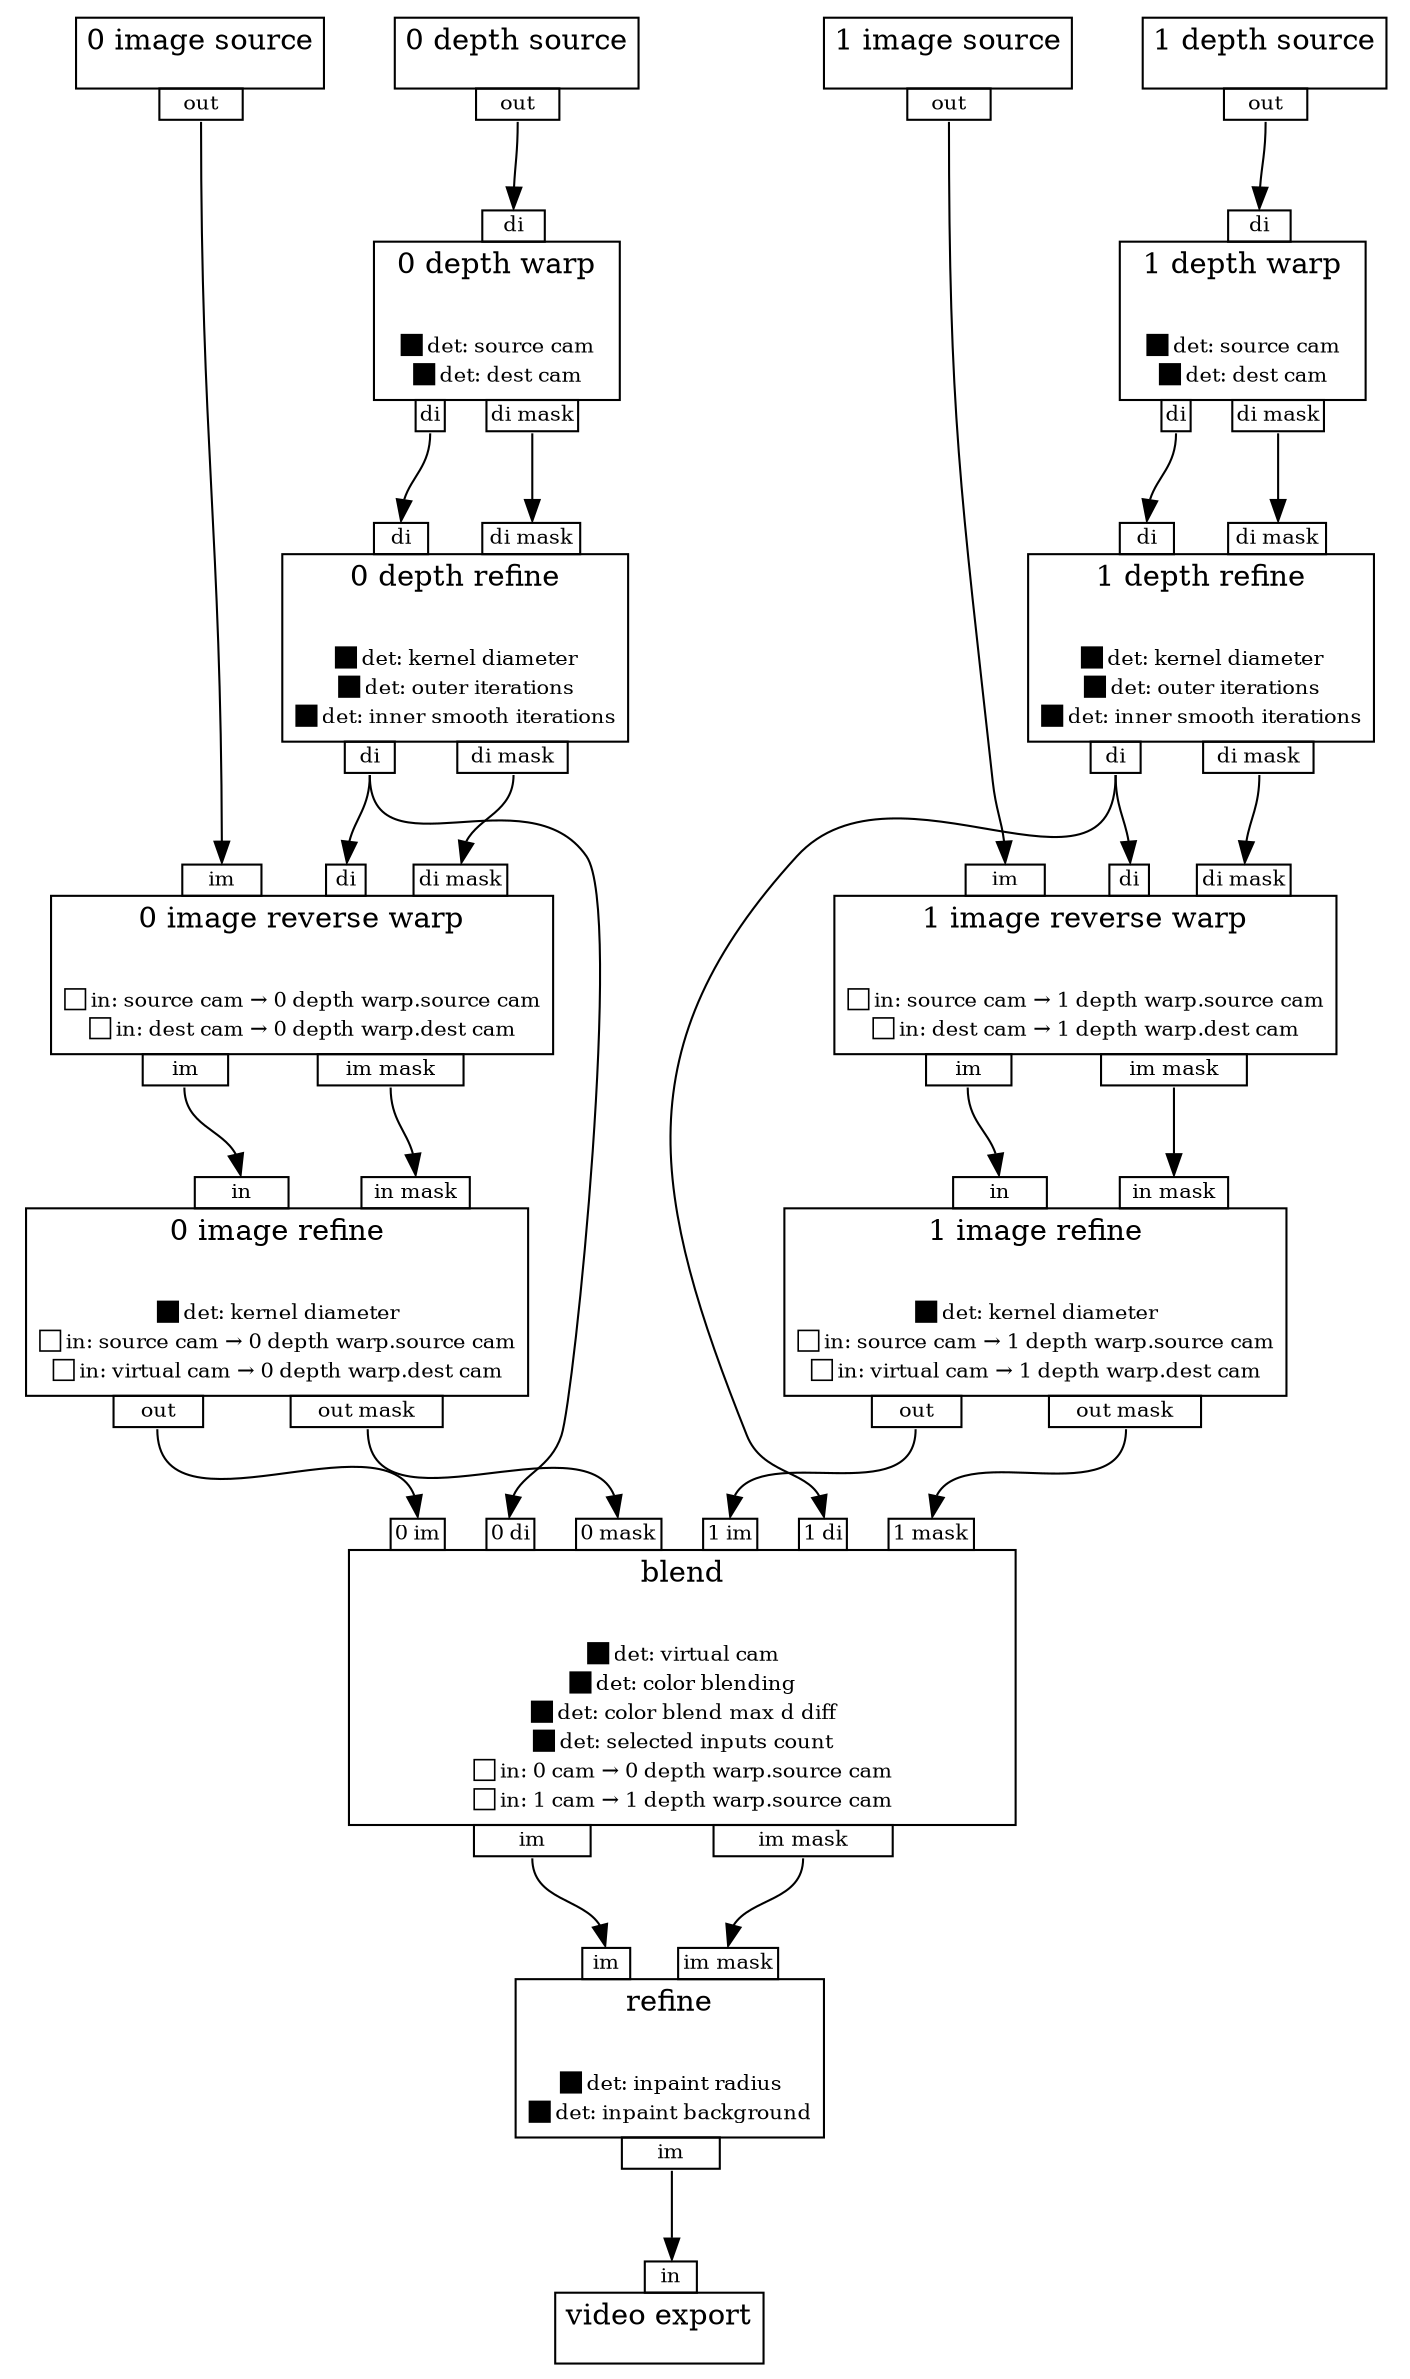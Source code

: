 digraph G{
	rankdir=TB
	filter0 [shape=plaintext label=<
<TABLE BORDER="0" CELLBORDER="0" CELLSPACING="0" CELLPADDING="0"><TR><TD WIDTH="20"></TD><TD BORDER="1" CELLPADDING="1" PORT="in1"><FONT POINT-SIZE="10">0 im</FONT></TD><TD WIDTH="20"></TD><TD BORDER="1" CELLPADDING="1" PORT="in2"><FONT POINT-SIZE="10">0 di</FONT></TD><TD WIDTH="20"></TD><TD BORDER="1" CELLPADDING="1" PORT="in3"><FONT POINT-SIZE="10">0 mask</FONT></TD><TD WIDTH="20"></TD><TD BORDER="1" CELLPADDING="1" PORT="in4"><FONT POINT-SIZE="10">1 im</FONT></TD><TD WIDTH="20"></TD><TD BORDER="1" CELLPADDING="1" PORT="in5"><FONT POINT-SIZE="10">1 di</FONT></TD><TD WIDTH="20"></TD><TD BORDER="1" CELLPADDING="1" PORT="in6"><FONT POINT-SIZE="10">1 mask</FONT></TD><TD WIDTH="20"></TD></TR><TR><TD COLSPAN="13" BORDER="1" CELLPADDING="4">blend<BR/><FONT POINT-SIZE="10">&nbsp;</FONT><BR/><BR/>&#x25A0;<FONT POINT-SIZE="10">det: virtual cam</FONT><BR/>&#x25A0;<FONT POINT-SIZE="10">det: color blending</FONT><BR/>&#x25A0;<FONT POINT-SIZE="10">det: color blend max d diff</FONT><BR/>&#x25A0;<FONT POINT-SIZE="10">det: selected inputs count</FONT><BR/>&#x25A1;<FONT POINT-SIZE="10">in: 0 cam &#x2192; 0 depth warp.source cam</FONT><BR/>&#x25A1;<FONT POINT-SIZE="10">in: 1 cam &#x2192; 1 depth warp.source cam</FONT><BR/></TD></TR><TR><TD COLSPAN="13" BORDER="0"><TABLE BORDER="0" CELLBORDER="0" CELLSPACING="0" CELLPADDING="0"><TR><TD WIDTH="20"></TD><TD BORDER="1" CELLPADDING="1" PORT="out7"><FONT POINT-SIZE="10">im</FONT></TD><TD WIDTH="20"></TD><TD BORDER="1" CELLPADDING="1" PORT="out8"><FONT POINT-SIZE="10">im mask</FONT></TD><TD WIDTH="20"></TD></TR></TABLE></TD></TR></TABLE>
>];
	filter9 [shape=plaintext label=<
<TABLE BORDER="0" CELLBORDER="0" CELLSPACING="0" CELLPADDING="0"><TR><TD COLSPAN="1" BORDER="1" CELLPADDING="4">0 image source<BR/><FONT POINT-SIZE="10">&nbsp;</FONT></TD></TR><TR><TD COLSPAN="1" BORDER="0"><TABLE BORDER="0" CELLBORDER="0" CELLSPACING="0" CELLPADDING="0"><TR><TD WIDTH="20"></TD><TD BORDER="1" CELLPADDING="1" PORT="out10"><FONT POINT-SIZE="10">out</FONT></TD><TD WIDTH="20"></TD></TR></TABLE></TD></TR></TABLE>
>];
	filter11 [shape=plaintext label=<
<TABLE BORDER="0" CELLBORDER="0" CELLSPACING="0" CELLPADDING="0"><TR><TD COLSPAN="1" BORDER="1" CELLPADDING="4">0 depth source<BR/><FONT POINT-SIZE="10">&nbsp;</FONT></TD></TR><TR><TD COLSPAN="1" BORDER="0"><TABLE BORDER="0" CELLBORDER="0" CELLSPACING="0" CELLPADDING="0"><TR><TD WIDTH="20"></TD><TD BORDER="1" CELLPADDING="1" PORT="out12"><FONT POINT-SIZE="10">out</FONT></TD><TD WIDTH="20"></TD></TR></TABLE></TD></TR></TABLE>
>];
	filter13 [shape=plaintext label=<
<TABLE BORDER="0" CELLBORDER="0" CELLSPACING="0" CELLPADDING="0"><TR><TD WIDTH="20"></TD><TD BORDER="1" CELLPADDING="1" PORT="in14"><FONT POINT-SIZE="10">di</FONT></TD><TD WIDTH="20"></TD></TR><TR><TD COLSPAN="3" BORDER="1" CELLPADDING="4">0 depth warp<BR/><FONT POINT-SIZE="10">&nbsp;</FONT><BR/><BR/>&#x25A0;<FONT POINT-SIZE="10">det: source cam</FONT><BR/>&#x25A0;<FONT POINT-SIZE="10">det: dest cam</FONT><BR/></TD></TR><TR><TD COLSPAN="3" BORDER="0"><TABLE BORDER="0" CELLBORDER="0" CELLSPACING="0" CELLPADDING="0"><TR><TD WIDTH="20"></TD><TD BORDER="1" CELLPADDING="1" PORT="out15"><FONT POINT-SIZE="10">di</FONT></TD><TD WIDTH="20"></TD><TD BORDER="1" CELLPADDING="1" PORT="out16"><FONT POINT-SIZE="10">di mask</FONT></TD><TD WIDTH="20"></TD></TR></TABLE></TD></TR></TABLE>
>];
	filter17 [shape=plaintext label=<
<TABLE BORDER="0" CELLBORDER="0" CELLSPACING="0" CELLPADDING="0"><TR><TD WIDTH="20"></TD><TD BORDER="1" CELLPADDING="1" PORT="in18"><FONT POINT-SIZE="10">di</FONT></TD><TD WIDTH="20"></TD><TD BORDER="1" CELLPADDING="1" PORT="in19"><FONT POINT-SIZE="10">di mask</FONT></TD><TD WIDTH="20"></TD></TR><TR><TD COLSPAN="5" BORDER="1" CELLPADDING="4">0 depth refine<BR/><FONT POINT-SIZE="10">&nbsp;</FONT><BR/><BR/>&#x25A0;<FONT POINT-SIZE="10">det: kernel diameter</FONT><BR/>&#x25A0;<FONT POINT-SIZE="10">det: outer iterations</FONT><BR/>&#x25A0;<FONT POINT-SIZE="10">det: inner smooth iterations</FONT><BR/></TD></TR><TR><TD COLSPAN="5" BORDER="0"><TABLE BORDER="0" CELLBORDER="0" CELLSPACING="0" CELLPADDING="0"><TR><TD WIDTH="20"></TD><TD BORDER="1" CELLPADDING="1" PORT="out20"><FONT POINT-SIZE="10">di</FONT></TD><TD WIDTH="20"></TD><TD BORDER="1" CELLPADDING="1" PORT="out21"><FONT POINT-SIZE="10">di mask</FONT></TD><TD WIDTH="20"></TD></TR></TABLE></TD></TR></TABLE>
>];
	filter22 [shape=plaintext label=<
<TABLE BORDER="0" CELLBORDER="0" CELLSPACING="0" CELLPADDING="0"><TR><TD WIDTH="20"></TD><TD BORDER="1" CELLPADDING="1" PORT="in23"><FONT POINT-SIZE="10">im</FONT></TD><TD WIDTH="20"></TD><TD BORDER="1" CELLPADDING="1" PORT="in24"><FONT POINT-SIZE="10">di</FONT></TD><TD WIDTH="20"></TD><TD BORDER="1" CELLPADDING="1" PORT="in25"><FONT POINT-SIZE="10">di mask</FONT></TD><TD WIDTH="20"></TD></TR><TR><TD COLSPAN="7" BORDER="1" CELLPADDING="4">0 image reverse warp<BR/><FONT POINT-SIZE="10">&nbsp;</FONT><BR/><BR/>&#x25A1;<FONT POINT-SIZE="10">in: source cam &#x2192; 0 depth warp.source cam</FONT><BR/>&#x25A1;<FONT POINT-SIZE="10">in: dest cam &#x2192; 0 depth warp.dest cam</FONT><BR/></TD></TR><TR><TD COLSPAN="7" BORDER="0"><TABLE BORDER="0" CELLBORDER="0" CELLSPACING="0" CELLPADDING="0"><TR><TD WIDTH="20"></TD><TD BORDER="1" CELLPADDING="1" PORT="out26"><FONT POINT-SIZE="10">im</FONT></TD><TD WIDTH="20"></TD><TD BORDER="1" CELLPADDING="1" PORT="out27"><FONT POINT-SIZE="10">im mask</FONT></TD><TD WIDTH="20"></TD></TR></TABLE></TD></TR></TABLE>
>];
	filter28 [shape=plaintext label=<
<TABLE BORDER="0" CELLBORDER="0" CELLSPACING="0" CELLPADDING="0"><TR><TD WIDTH="20"></TD><TD BORDER="1" CELLPADDING="1" PORT="in29"><FONT POINT-SIZE="10">in</FONT></TD><TD WIDTH="20"></TD><TD BORDER="1" CELLPADDING="1" PORT="in30"><FONT POINT-SIZE="10">in mask</FONT></TD><TD WIDTH="20"></TD></TR><TR><TD COLSPAN="5" BORDER="1" CELLPADDING="4">0 image refine<BR/><FONT POINT-SIZE="10">&nbsp;</FONT><BR/><BR/>&#x25A0;<FONT POINT-SIZE="10">det: kernel diameter</FONT><BR/>&#x25A1;<FONT POINT-SIZE="10">in: source cam &#x2192; 0 depth warp.source cam</FONT><BR/>&#x25A1;<FONT POINT-SIZE="10">in: virtual cam &#x2192; 0 depth warp.dest cam</FONT><BR/></TD></TR><TR><TD COLSPAN="5" BORDER="0"><TABLE BORDER="0" CELLBORDER="0" CELLSPACING="0" CELLPADDING="0"><TR><TD WIDTH="20"></TD><TD BORDER="1" CELLPADDING="1" PORT="out31"><FONT POINT-SIZE="10">out</FONT></TD><TD WIDTH="20"></TD><TD BORDER="1" CELLPADDING="1" PORT="out32"><FONT POINT-SIZE="10">out mask</FONT></TD><TD WIDTH="20"></TD></TR></TABLE></TD></TR></TABLE>
>];
	filter33 [shape=plaintext label=<
<TABLE BORDER="0" CELLBORDER="0" CELLSPACING="0" CELLPADDING="0"><TR><TD COLSPAN="1" BORDER="1" CELLPADDING="4">1 image source<BR/><FONT POINT-SIZE="10">&nbsp;</FONT></TD></TR><TR><TD COLSPAN="1" BORDER="0"><TABLE BORDER="0" CELLBORDER="0" CELLSPACING="0" CELLPADDING="0"><TR><TD WIDTH="20"></TD><TD BORDER="1" CELLPADDING="1" PORT="out34"><FONT POINT-SIZE="10">out</FONT></TD><TD WIDTH="20"></TD></TR></TABLE></TD></TR></TABLE>
>];
	filter35 [shape=plaintext label=<
<TABLE BORDER="0" CELLBORDER="0" CELLSPACING="0" CELLPADDING="0"><TR><TD COLSPAN="1" BORDER="1" CELLPADDING="4">1 depth source<BR/><FONT POINT-SIZE="10">&nbsp;</FONT></TD></TR><TR><TD COLSPAN="1" BORDER="0"><TABLE BORDER="0" CELLBORDER="0" CELLSPACING="0" CELLPADDING="0"><TR><TD WIDTH="20"></TD><TD BORDER="1" CELLPADDING="1" PORT="out36"><FONT POINT-SIZE="10">out</FONT></TD><TD WIDTH="20"></TD></TR></TABLE></TD></TR></TABLE>
>];
	filter37 [shape=plaintext label=<
<TABLE BORDER="0" CELLBORDER="0" CELLSPACING="0" CELLPADDING="0"><TR><TD WIDTH="20"></TD><TD BORDER="1" CELLPADDING="1" PORT="in38"><FONT POINT-SIZE="10">di</FONT></TD><TD WIDTH="20"></TD></TR><TR><TD COLSPAN="3" BORDER="1" CELLPADDING="4">1 depth warp<BR/><FONT POINT-SIZE="10">&nbsp;</FONT><BR/><BR/>&#x25A0;<FONT POINT-SIZE="10">det: source cam</FONT><BR/>&#x25A0;<FONT POINT-SIZE="10">det: dest cam</FONT><BR/></TD></TR><TR><TD COLSPAN="3" BORDER="0"><TABLE BORDER="0" CELLBORDER="0" CELLSPACING="0" CELLPADDING="0"><TR><TD WIDTH="20"></TD><TD BORDER="1" CELLPADDING="1" PORT="out39"><FONT POINT-SIZE="10">di</FONT></TD><TD WIDTH="20"></TD><TD BORDER="1" CELLPADDING="1" PORT="out40"><FONT POINT-SIZE="10">di mask</FONT></TD><TD WIDTH="20"></TD></TR></TABLE></TD></TR></TABLE>
>];
	filter41 [shape=plaintext label=<
<TABLE BORDER="0" CELLBORDER="0" CELLSPACING="0" CELLPADDING="0"><TR><TD WIDTH="20"></TD><TD BORDER="1" CELLPADDING="1" PORT="in42"><FONT POINT-SIZE="10">di</FONT></TD><TD WIDTH="20"></TD><TD BORDER="1" CELLPADDING="1" PORT="in43"><FONT POINT-SIZE="10">di mask</FONT></TD><TD WIDTH="20"></TD></TR><TR><TD COLSPAN="5" BORDER="1" CELLPADDING="4">1 depth refine<BR/><FONT POINT-SIZE="10">&nbsp;</FONT><BR/><BR/>&#x25A0;<FONT POINT-SIZE="10">det: kernel diameter</FONT><BR/>&#x25A0;<FONT POINT-SIZE="10">det: outer iterations</FONT><BR/>&#x25A0;<FONT POINT-SIZE="10">det: inner smooth iterations</FONT><BR/></TD></TR><TR><TD COLSPAN="5" BORDER="0"><TABLE BORDER="0" CELLBORDER="0" CELLSPACING="0" CELLPADDING="0"><TR><TD WIDTH="20"></TD><TD BORDER="1" CELLPADDING="1" PORT="out44"><FONT POINT-SIZE="10">di</FONT></TD><TD WIDTH="20"></TD><TD BORDER="1" CELLPADDING="1" PORT="out45"><FONT POINT-SIZE="10">di mask</FONT></TD><TD WIDTH="20"></TD></TR></TABLE></TD></TR></TABLE>
>];
	filter46 [shape=plaintext label=<
<TABLE BORDER="0" CELLBORDER="0" CELLSPACING="0" CELLPADDING="0"><TR><TD WIDTH="20"></TD><TD BORDER="1" CELLPADDING="1" PORT="in47"><FONT POINT-SIZE="10">im</FONT></TD><TD WIDTH="20"></TD><TD BORDER="1" CELLPADDING="1" PORT="in48"><FONT POINT-SIZE="10">di</FONT></TD><TD WIDTH="20"></TD><TD BORDER="1" CELLPADDING="1" PORT="in49"><FONT POINT-SIZE="10">di mask</FONT></TD><TD WIDTH="20"></TD></TR><TR><TD COLSPAN="7" BORDER="1" CELLPADDING="4">1 image reverse warp<BR/><FONT POINT-SIZE="10">&nbsp;</FONT><BR/><BR/>&#x25A1;<FONT POINT-SIZE="10">in: source cam &#x2192; 1 depth warp.source cam</FONT><BR/>&#x25A1;<FONT POINT-SIZE="10">in: dest cam &#x2192; 1 depth warp.dest cam</FONT><BR/></TD></TR><TR><TD COLSPAN="7" BORDER="0"><TABLE BORDER="0" CELLBORDER="0" CELLSPACING="0" CELLPADDING="0"><TR><TD WIDTH="20"></TD><TD BORDER="1" CELLPADDING="1" PORT="out50"><FONT POINT-SIZE="10">im</FONT></TD><TD WIDTH="20"></TD><TD BORDER="1" CELLPADDING="1" PORT="out51"><FONT POINT-SIZE="10">im mask</FONT></TD><TD WIDTH="20"></TD></TR></TABLE></TD></TR></TABLE>
>];
	filter52 [shape=plaintext label=<
<TABLE BORDER="0" CELLBORDER="0" CELLSPACING="0" CELLPADDING="0"><TR><TD WIDTH="20"></TD><TD BORDER="1" CELLPADDING="1" PORT="in53"><FONT POINT-SIZE="10">in</FONT></TD><TD WIDTH="20"></TD><TD BORDER="1" CELLPADDING="1" PORT="in54"><FONT POINT-SIZE="10">in mask</FONT></TD><TD WIDTH="20"></TD></TR><TR><TD COLSPAN="5" BORDER="1" CELLPADDING="4">1 image refine<BR/><FONT POINT-SIZE="10">&nbsp;</FONT><BR/><BR/>&#x25A0;<FONT POINT-SIZE="10">det: kernel diameter</FONT><BR/>&#x25A1;<FONT POINT-SIZE="10">in: source cam &#x2192; 1 depth warp.source cam</FONT><BR/>&#x25A1;<FONT POINT-SIZE="10">in: virtual cam &#x2192; 1 depth warp.dest cam</FONT><BR/></TD></TR><TR><TD COLSPAN="5" BORDER="0"><TABLE BORDER="0" CELLBORDER="0" CELLSPACING="0" CELLPADDING="0"><TR><TD WIDTH="20"></TD><TD BORDER="1" CELLPADDING="1" PORT="out55"><FONT POINT-SIZE="10">out</FONT></TD><TD WIDTH="20"></TD><TD BORDER="1" CELLPADDING="1" PORT="out56"><FONT POINT-SIZE="10">out mask</FONT></TD><TD WIDTH="20"></TD></TR></TABLE></TD></TR></TABLE>
>];
	filter57 [shape=plaintext label=<
<TABLE BORDER="0" CELLBORDER="0" CELLSPACING="0" CELLPADDING="0"><TR><TD WIDTH="20"></TD><TD BORDER="1" CELLPADDING="1" PORT="in58"><FONT POINT-SIZE="10">im</FONT></TD><TD WIDTH="20"></TD><TD BORDER="1" CELLPADDING="1" PORT="in59"><FONT POINT-SIZE="10">im mask</FONT></TD><TD WIDTH="20"></TD></TR><TR><TD COLSPAN="5" BORDER="1" CELLPADDING="4">refine<BR/><FONT POINT-SIZE="10">&nbsp;</FONT><BR/><BR/>&#x25A0;<FONT POINT-SIZE="10">det: inpaint radius</FONT><BR/>&#x25A0;<FONT POINT-SIZE="10">det: inpaint background</FONT><BR/></TD></TR><TR><TD COLSPAN="5" BORDER="0"><TABLE BORDER="0" CELLBORDER="0" CELLSPACING="0" CELLPADDING="0"><TR><TD WIDTH="20"></TD><TD BORDER="1" CELLPADDING="1" PORT="out60"><FONT POINT-SIZE="10">im</FONT></TD><TD WIDTH="20"></TD></TR></TABLE></TD></TR></TABLE>
>];
	filter61 [shape=plaintext label=<
<TABLE BORDER="0" CELLBORDER="0" CELLSPACING="0" CELLPADDING="0"><TR><TD WIDTH="20"></TD><TD BORDER="1" CELLPADDING="1" PORT="in62"><FONT POINT-SIZE="10">in</FONT></TD><TD WIDTH="20"></TD></TR><TR><TD COLSPAN="3" BORDER="1" CELLPADDING="4">video export<BR/><FONT POINT-SIZE="10">&nbsp;</FONT></TD></TR></TABLE>
>];
	filter28:out31 -> filter0:in1 [arrowhead="normal", headlabel=<>, fontsize=10, labelangle=45, labeldistance=2.0, ];
	filter17:out20 -> filter0:in2 [arrowhead="normal", headlabel=<>, fontsize=10, labelangle=45, labeldistance=2.0, ];
	filter28:out32 -> filter0:in3 [arrowhead="normal", headlabel=<>, fontsize=10, labelangle=45, labeldistance=2.0, ];
	filter52:out55 -> filter0:in4 [arrowhead="normal", headlabel=<>, fontsize=10, labelangle=45, labeldistance=2.0, ];
	filter41:out44 -> filter0:in5 [arrowhead="normal", headlabel=<>, fontsize=10, labelangle=45, labeldistance=2.0, ];
	filter52:out56 -> filter0:in6 [arrowhead="normal", headlabel=<>, fontsize=10, labelangle=45, labeldistance=2.0, ];
	filter11:out12 -> filter13:in14 [arrowhead="normal", headlabel=<>, fontsize=10, labelangle=45, labeldistance=2.0, ];
	filter13:out15 -> filter17:in18 [arrowhead="normal", headlabel=<>, fontsize=10, labelangle=45, labeldistance=2.0, ];
	filter13:out16 -> filter17:in19 [arrowhead="normal", headlabel=<>, fontsize=10, labelangle=45, labeldistance=2.0, ];
	filter9:out10 -> filter22:in23 [arrowhead="normal", headlabel=<>, fontsize=10, labelangle=45, labeldistance=2.0, ];
	filter17:out20 -> filter22:in24 [arrowhead="normal", headlabel=<>, fontsize=10, labelangle=45, labeldistance=2.0, ];
	filter17:out21 -> filter22:in25 [arrowhead="normal", headlabel=<>, fontsize=10, labelangle=45, labeldistance=2.0, ];
	filter22:out26 -> filter28:in29 [arrowhead="normal", headlabel=<>, fontsize=10, labelangle=45, labeldistance=2.0, ];
	filter22:out27 -> filter28:in30 [arrowhead="normal", headlabel=<>, fontsize=10, labelangle=45, labeldistance=2.0, ];
	filter35:out36 -> filter37:in38 [arrowhead="normal", headlabel=<>, fontsize=10, labelangle=45, labeldistance=2.0, ];
	filter37:out39 -> filter41:in42 [arrowhead="normal", headlabel=<>, fontsize=10, labelangle=45, labeldistance=2.0, ];
	filter37:out40 -> filter41:in43 [arrowhead="normal", headlabel=<>, fontsize=10, labelangle=45, labeldistance=2.0, ];
	filter33:out34 -> filter46:in47 [arrowhead="normal", headlabel=<>, fontsize=10, labelangle=45, labeldistance=2.0, ];
	filter41:out44 -> filter46:in48 [arrowhead="normal", headlabel=<>, fontsize=10, labelangle=45, labeldistance=2.0, ];
	filter41:out45 -> filter46:in49 [arrowhead="normal", headlabel=<>, fontsize=10, labelangle=45, labeldistance=2.0, ];
	filter46:out50 -> filter52:in53 [arrowhead="normal", headlabel=<>, fontsize=10, labelangle=45, labeldistance=2.0, ];
	filter46:out51 -> filter52:in54 [arrowhead="normal", headlabel=<>, fontsize=10, labelangle=45, labeldistance=2.0, ];
	filter0:out7 -> filter57:in58 [arrowhead="normal", headlabel=<>, fontsize=10, labelangle=45, labeldistance=2.0, ];
	filter0:out8 -> filter57:in59 [arrowhead="normal", headlabel=<>, fontsize=10, labelangle=45, labeldistance=2.0, ];
	filter57:out60 -> filter61:in62 [arrowhead="normal", headlabel=<>, fontsize=10, labelangle=45, labeldistance=2.0, ];
	{rank=source; filter9 filter11 filter33 filter35}
	{rank=sink; filter61}
}
